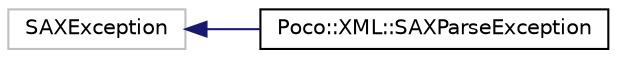 digraph "Graphical Class Hierarchy"
{
 // LATEX_PDF_SIZE
  edge [fontname="Helvetica",fontsize="10",labelfontname="Helvetica",labelfontsize="10"];
  node [fontname="Helvetica",fontsize="10",shape=record];
  rankdir="LR";
  Node674 [label="SAXException",height=0.2,width=0.4,color="grey75", fillcolor="white", style="filled",tooltip=" "];
  Node674 -> Node0 [dir="back",color="midnightblue",fontsize="10",style="solid",fontname="Helvetica"];
  Node0 [label="Poco::XML::SAXParseException",height=0.2,width=0.4,color="black", fillcolor="white", style="filled",URL="$classPoco_1_1XML_1_1SAXParseException.html",tooltip=" "];
}
